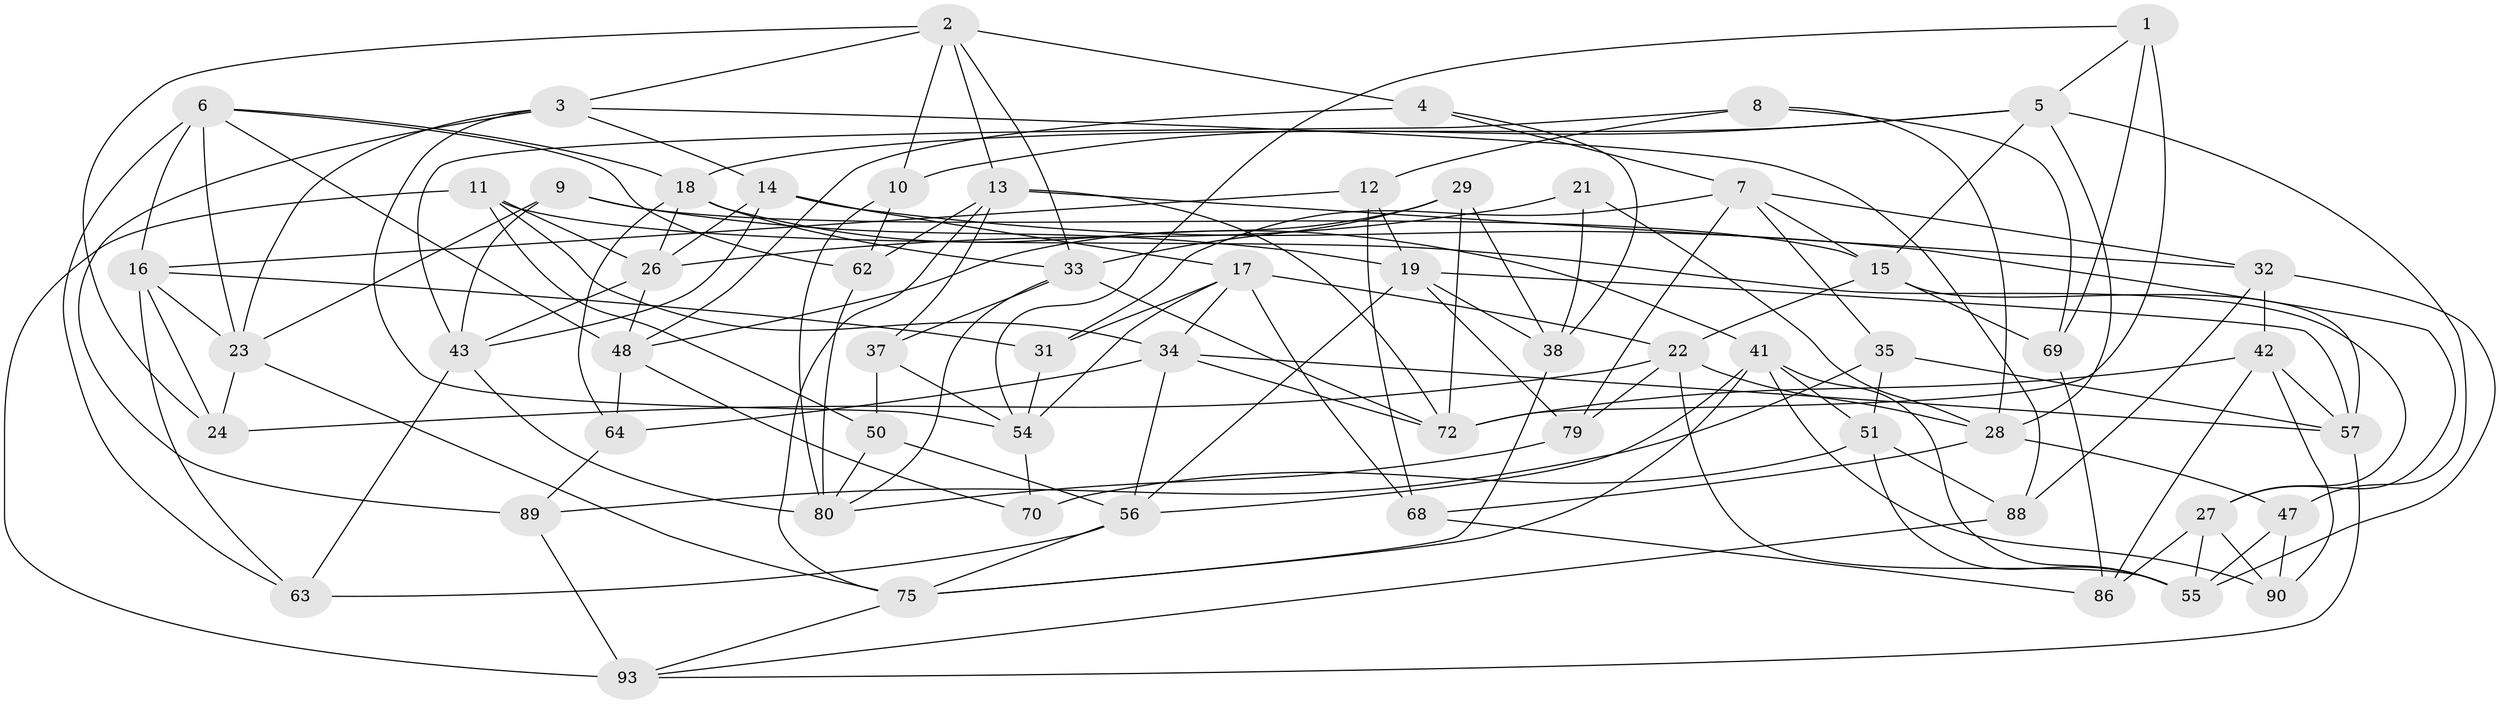 // original degree distribution, {4: 1.0}
// Generated by graph-tools (version 1.1) at 2025/11/02/27/25 16:11:44]
// undirected, 60 vertices, 150 edges
graph export_dot {
graph [start="1"]
  node [color=gray90,style=filled];
  1;
  2 [super="+71"];
  3 [super="+30"];
  4;
  5 [super="+78"];
  6 [super="+53"];
  7 [super="+45"];
  8;
  9;
  10;
  11 [super="+58"];
  12;
  13 [super="+20"];
  14 [super="+77"];
  15 [super="+40"];
  16 [super="+87"];
  17 [super="+65"];
  18 [super="+82"];
  19 [super="+44"];
  21;
  22 [super="+66"];
  23 [super="+25"];
  24;
  26 [super="+36"];
  27 [super="+85"];
  28 [super="+46"];
  29;
  31;
  32 [super="+61"];
  33 [super="+52"];
  34 [super="+39"];
  35;
  37;
  38 [super="+84"];
  41 [super="+60"];
  42 [super="+67"];
  43 [super="+49"];
  47;
  48 [super="+92"];
  50;
  51 [super="+73"];
  54 [super="+74"];
  55 [super="+91"];
  56 [super="+59"];
  57 [super="+81"];
  62;
  63;
  64;
  68;
  69;
  70;
  72 [super="+76"];
  75 [super="+83"];
  79;
  80 [super="+94"];
  86;
  88;
  89;
  90;
  93 [super="+95"];
  1 -- 69;
  1 -- 5;
  1 -- 72;
  1 -- 54;
  2 -- 10;
  2 -- 24;
  2 -- 33;
  2 -- 3;
  2 -- 4;
  2 -- 13;
  3 -- 88;
  3 -- 89;
  3 -- 23;
  3 -- 54;
  3 -- 14;
  4 -- 38;
  4 -- 48;
  4 -- 7;
  5 -- 28;
  5 -- 47;
  5 -- 10;
  5 -- 18;
  5 -- 15;
  6 -- 62;
  6 -- 23;
  6 -- 16;
  6 -- 18;
  6 -- 63;
  6 -- 48;
  7 -- 35;
  7 -- 79;
  7 -- 31;
  7 -- 32;
  7 -- 15;
  8 -- 28;
  8 -- 69;
  8 -- 12;
  8 -- 43;
  9 -- 23;
  9 -- 43;
  9 -- 15;
  9 -- 19;
  10 -- 62;
  10 -- 80;
  11 -- 26;
  11 -- 93 [weight=2];
  11 -- 27;
  11 -- 50;
  11 -- 34;
  12 -- 16;
  12 -- 19;
  12 -- 68;
  13 -- 32;
  13 -- 37;
  13 -- 72;
  13 -- 75;
  13 -- 62;
  14 -- 27 [weight=2];
  14 -- 43;
  14 -- 17;
  14 -- 26;
  15 -- 22;
  15 -- 69;
  15 -- 57;
  16 -- 23;
  16 -- 24;
  16 -- 63;
  16 -- 31;
  17 -- 68;
  17 -- 31;
  17 -- 34;
  17 -- 54;
  17 -- 22;
  18 -- 26;
  18 -- 41;
  18 -- 64;
  18 -- 33;
  19 -- 56;
  19 -- 38;
  19 -- 79;
  19 -- 57;
  21 -- 38 [weight=2];
  21 -- 28;
  21 -- 26;
  22 -- 55;
  22 -- 28;
  22 -- 24;
  22 -- 79;
  23 -- 75;
  23 -- 24;
  26 -- 48;
  26 -- 43;
  27 -- 90;
  27 -- 86;
  27 -- 55;
  28 -- 47;
  28 -- 68;
  29 -- 48;
  29 -- 38;
  29 -- 72;
  29 -- 33;
  31 -- 54;
  32 -- 42 [weight=2];
  32 -- 88;
  32 -- 55;
  33 -- 72;
  33 -- 80;
  33 -- 37;
  34 -- 56;
  34 -- 72;
  34 -- 64;
  34 -- 57;
  35 -- 57;
  35 -- 89;
  35 -- 51;
  37 -- 50;
  37 -- 54;
  38 -- 75;
  41 -- 90;
  41 -- 75;
  41 -- 56;
  41 -- 51;
  41 -- 55;
  42 -- 90;
  42 -- 72;
  42 -- 57;
  42 -- 86;
  43 -- 63;
  43 -- 80;
  47 -- 90;
  47 -- 55;
  48 -- 70;
  48 -- 64;
  50 -- 56;
  50 -- 80;
  51 -- 70 [weight=2];
  51 -- 88;
  51 -- 55;
  54 -- 70;
  56 -- 63;
  56 -- 75;
  57 -- 93;
  62 -- 80;
  64 -- 89;
  68 -- 86;
  69 -- 86;
  75 -- 93;
  79 -- 80;
  88 -- 93;
  89 -- 93;
}
